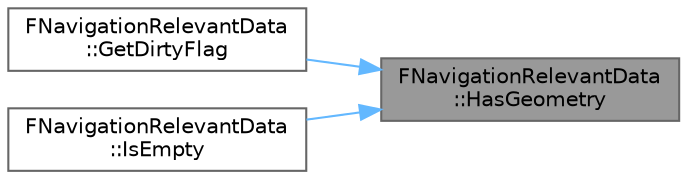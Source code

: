 digraph "FNavigationRelevantData::HasGeometry"
{
 // INTERACTIVE_SVG=YES
 // LATEX_PDF_SIZE
  bgcolor="transparent";
  edge [fontname=Helvetica,fontsize=10,labelfontname=Helvetica,labelfontsize=10];
  node [fontname=Helvetica,fontsize=10,shape=box,height=0.2,width=0.4];
  rankdir="RL";
  Node1 [id="Node000001",label="FNavigationRelevantData\l::HasGeometry",height=0.2,width=0.4,color="gray40", fillcolor="grey60", style="filled", fontcolor="black",tooltip=" "];
  Node1 -> Node2 [id="edge1_Node000001_Node000002",dir="back",color="steelblue1",style="solid",tooltip=" "];
  Node2 [id="Node000002",label="FNavigationRelevantData\l::GetDirtyFlag",height=0.2,width=0.4,color="grey40", fillcolor="white", style="filled",URL="$dd/d79/structFNavigationRelevantData.html#aa8a60be0a5f6b6d9b40fdc5d2c4dc354",tooltip=" "];
  Node1 -> Node3 [id="edge2_Node000001_Node000003",dir="back",color="steelblue1",style="solid",tooltip=" "];
  Node3 [id="Node000003",label="FNavigationRelevantData\l::IsEmpty",height=0.2,width=0.4,color="grey40", fillcolor="white", style="filled",URL="$dd/d79/structFNavigationRelevantData.html#a6a3a9ef9ae797dd04d0dd0bd0e4fac65",tooltip=" "];
}
